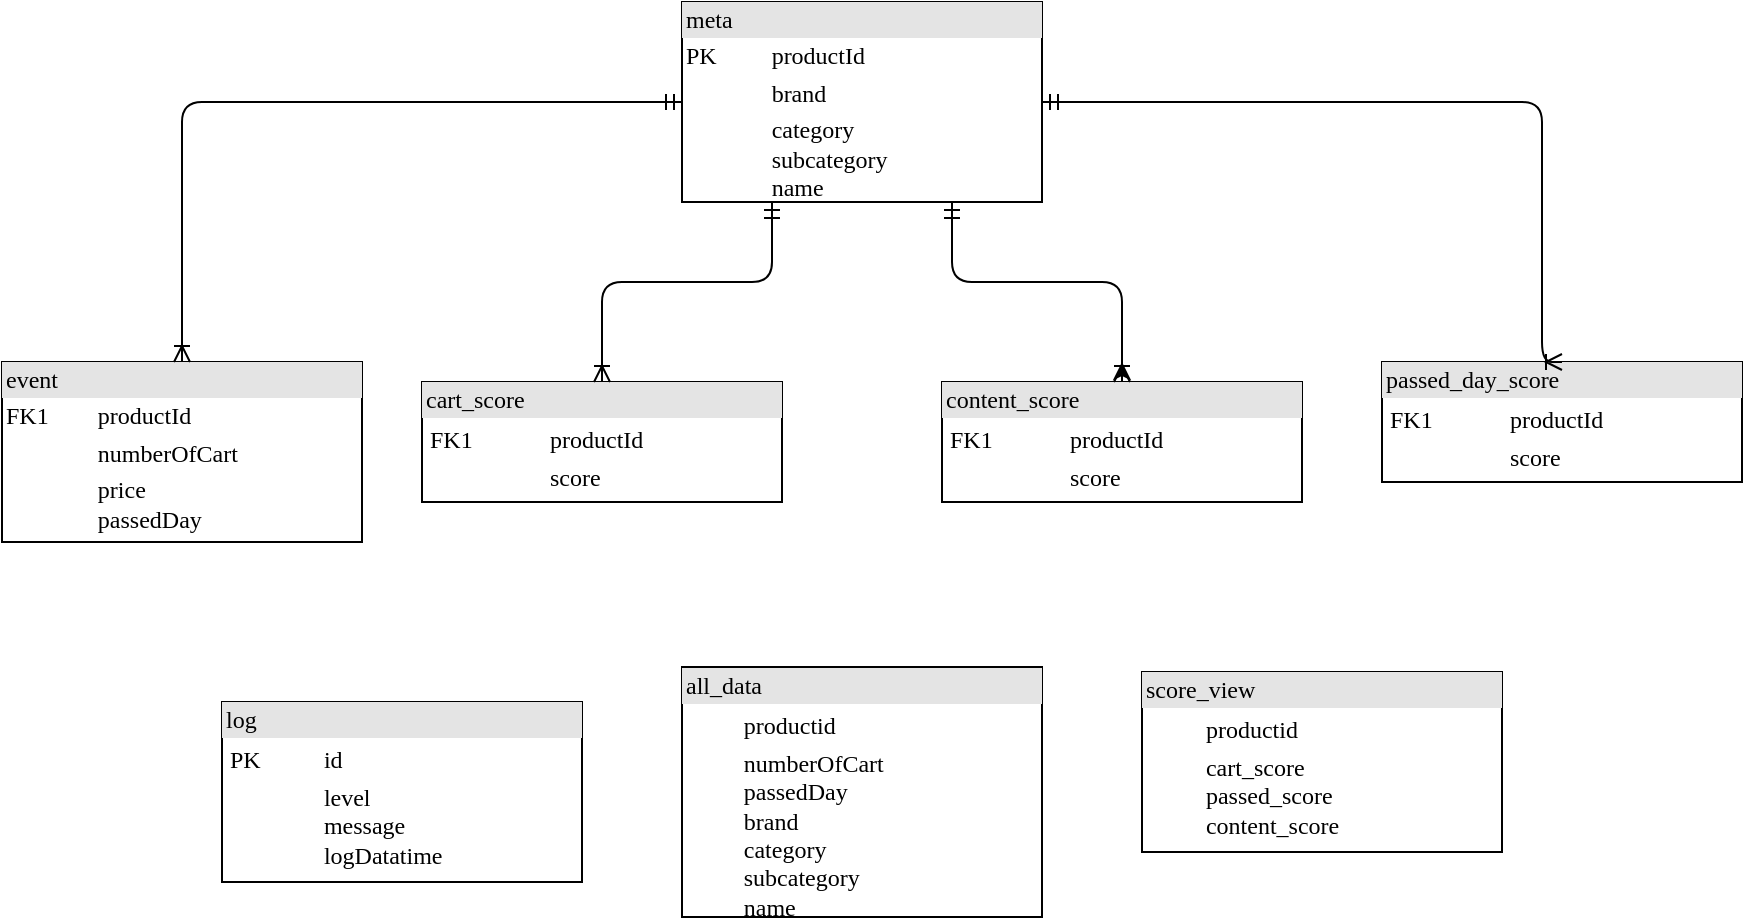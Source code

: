<mxfile version="14.9.3" type="github">
  <diagram id="77gyOKVWp3KnQuv_IxV8" name="Page-1">
    <mxGraphModel dx="1395" dy="926" grid="1" gridSize="10" guides="1" tooltips="1" connect="1" arrows="1" fold="1" page="1" pageScale="1" pageWidth="827" pageHeight="1169" math="0" shadow="0">
      <root>
        <mxCell id="0" />
        <mxCell id="1" parent="0" />
        <mxCell id="qmXfm-g6M-YSuPODl6ln-1" value="&lt;div style=&quot;box-sizing: border-box ; width: 100% ; background: #e4e4e4 ; padding: 2px&quot;&gt;meta&lt;/div&gt;&lt;table style=&quot;width: 100% ; font-size: 1em&quot; cellpadding=&quot;2&quot; cellspacing=&quot;0&quot;&gt;&lt;tbody&gt;&lt;tr&gt;&lt;td&gt;PK&lt;/td&gt;&lt;td&gt;productId&lt;/td&gt;&lt;/tr&gt;&lt;tr&gt;&lt;td&gt;&lt;br&gt;&lt;/td&gt;&lt;td&gt;brand&lt;/td&gt;&lt;/tr&gt;&lt;tr&gt;&lt;td&gt;&lt;/td&gt;&lt;td&gt;category&lt;br&gt;subcategory&lt;br&gt;name&lt;/td&gt;&lt;/tr&gt;&lt;/tbody&gt;&lt;/table&gt;" style="verticalAlign=top;align=left;overflow=fill;html=1;rounded=0;shadow=0;comic=0;labelBackgroundColor=none;strokeWidth=1;fontFamily=Verdana;fontSize=12" vertex="1" parent="1">
          <mxGeometry x="350" y="30" width="180" height="100" as="geometry" />
        </mxCell>
        <mxCell id="qmXfm-g6M-YSuPODl6ln-2" value="&lt;div style=&quot;box-sizing: border-box ; width: 100% ; background: #e4e4e4 ; padding: 2px&quot;&gt;cart_score&lt;/div&gt;&lt;table style=&quot;width: 100% ; font-size: 1em&quot; cellpadding=&quot;2&quot; cellspacing=&quot;0&quot;&gt;&lt;tbody&gt;&lt;tr&gt;&lt;td&gt;&lt;table cellpadding=&quot;2&quot; cellspacing=&quot;0&quot; style=&quot;font-size: 1em ; width: 180px&quot;&gt;&lt;tbody&gt;&lt;tr&gt;&lt;td&gt;FK1&lt;/td&gt;&lt;td&gt;productId&lt;/td&gt;&lt;/tr&gt;&lt;tr&gt;&lt;td&gt;&lt;/td&gt;&lt;td&gt;score&lt;/td&gt;&lt;/tr&gt;&lt;tr&gt;&lt;td&gt;&lt;br&gt;&lt;/td&gt;&lt;td&gt;&lt;br&gt;&lt;/td&gt;&lt;/tr&gt;&lt;/tbody&gt;&lt;/table&gt;&lt;/td&gt;&lt;td&gt;&lt;br&gt;&lt;/td&gt;&lt;/tr&gt;&lt;tr&gt;&lt;td&gt;&lt;/td&gt;&lt;td&gt;&lt;/td&gt;&lt;/tr&gt;&lt;/tbody&gt;&lt;/table&gt;" style="verticalAlign=top;align=left;overflow=fill;html=1;rounded=0;shadow=0;comic=0;labelBackgroundColor=none;strokeWidth=1;fontFamily=Verdana;fontSize=12" vertex="1" parent="1">
          <mxGeometry x="220" y="220" width="180" height="60" as="geometry" />
        </mxCell>
        <mxCell id="qmXfm-g6M-YSuPODl6ln-3" value="&lt;div style=&quot;box-sizing: border-box ; width: 100% ; background: #e4e4e4 ; padding: 2px&quot;&gt;event&lt;/div&gt;&lt;table style=&quot;width: 100% ; font-size: 1em&quot; cellpadding=&quot;2&quot; cellspacing=&quot;0&quot;&gt;&lt;tbody&gt;&lt;tr&gt;&lt;td&gt;FK1&lt;/td&gt;&lt;td&gt;productId&lt;/td&gt;&lt;/tr&gt;&lt;tr&gt;&lt;td&gt;&lt;br&gt;&lt;/td&gt;&lt;td&gt;numberOfCart&lt;/td&gt;&lt;/tr&gt;&lt;tr&gt;&lt;td&gt;&lt;/td&gt;&lt;td&gt;price&lt;br&gt;passedDay&lt;br&gt;&lt;/td&gt;&lt;/tr&gt;&lt;/tbody&gt;&lt;/table&gt;" style="verticalAlign=top;align=left;overflow=fill;html=1;rounded=0;shadow=0;comic=0;labelBackgroundColor=none;strokeWidth=1;fontFamily=Verdana;fontSize=12" vertex="1" parent="1">
          <mxGeometry x="10" y="210" width="180" height="90" as="geometry" />
        </mxCell>
        <mxCell id="qmXfm-g6M-YSuPODl6ln-5" style="edgeStyle=orthogonalEdgeStyle;rounded=0;orthogonalLoop=1;jettySize=auto;html=1;exitX=0.5;exitY=0;exitDx=0;exitDy=0;" edge="1" parent="1" source="qmXfm-g6M-YSuPODl6ln-6">
          <mxGeometry relative="1" as="geometry">
            <mxPoint x="570" y="210" as="targetPoint" />
          </mxGeometry>
        </mxCell>
        <mxCell id="qmXfm-g6M-YSuPODl6ln-6" value="&lt;div style=&quot;box-sizing: border-box ; width: 100% ; background: #e4e4e4 ; padding: 2px&quot;&gt;content_score&lt;/div&gt;&lt;table style=&quot;width: 100% ; font-size: 1em&quot; cellpadding=&quot;2&quot; cellspacing=&quot;0&quot;&gt;&lt;tbody&gt;&lt;tr&gt;&lt;td&gt;&lt;table cellpadding=&quot;2&quot; cellspacing=&quot;0&quot; style=&quot;font-size: 1em ; width: 180px&quot;&gt;&lt;tbody&gt;&lt;tr&gt;&lt;td&gt;FK1&lt;/td&gt;&lt;td&gt;productId&lt;/td&gt;&lt;/tr&gt;&lt;tr&gt;&lt;td&gt;&lt;/td&gt;&lt;td&gt;score&lt;/td&gt;&lt;/tr&gt;&lt;tr&gt;&lt;td&gt;&lt;br&gt;&lt;/td&gt;&lt;td&gt;&lt;br&gt;&lt;/td&gt;&lt;/tr&gt;&lt;/tbody&gt;&lt;/table&gt;&lt;/td&gt;&lt;td&gt;&lt;br&gt;&lt;/td&gt;&lt;/tr&gt;&lt;tr&gt;&lt;td&gt;&lt;/td&gt;&lt;td&gt;&lt;/td&gt;&lt;/tr&gt;&lt;/tbody&gt;&lt;/table&gt;" style="verticalAlign=top;align=left;overflow=fill;html=1;rounded=0;shadow=0;comic=0;labelBackgroundColor=none;strokeWidth=1;fontFamily=Verdana;fontSize=12" vertex="1" parent="1">
          <mxGeometry x="480" y="220" width="180" height="60" as="geometry" />
        </mxCell>
        <mxCell id="qmXfm-g6M-YSuPODl6ln-7" value="&lt;div style=&quot;box-sizing: border-box ; width: 100% ; background: #e4e4e4 ; padding: 2px&quot;&gt;passed_day_score&lt;/div&gt;&lt;table style=&quot;width: 100% ; font-size: 1em&quot; cellpadding=&quot;2&quot; cellspacing=&quot;0&quot;&gt;&lt;tbody&gt;&lt;tr&gt;&lt;td&gt;&lt;table cellpadding=&quot;2&quot; cellspacing=&quot;0&quot; style=&quot;font-size: 1em ; width: 180px&quot;&gt;&lt;tbody&gt;&lt;tr&gt;&lt;td&gt;FK1&lt;/td&gt;&lt;td&gt;productId&lt;/td&gt;&lt;/tr&gt;&lt;tr&gt;&lt;td&gt;&lt;/td&gt;&lt;td&gt;score&lt;/td&gt;&lt;/tr&gt;&lt;tr&gt;&lt;td&gt;&lt;br&gt;&lt;/td&gt;&lt;td&gt;&lt;br&gt;&lt;/td&gt;&lt;/tr&gt;&lt;/tbody&gt;&lt;/table&gt;&lt;/td&gt;&lt;td&gt;&lt;br&gt;&lt;/td&gt;&lt;/tr&gt;&lt;tr&gt;&lt;td&gt;&lt;/td&gt;&lt;td&gt;&lt;/td&gt;&lt;/tr&gt;&lt;/tbody&gt;&lt;/table&gt;" style="verticalAlign=top;align=left;overflow=fill;html=1;rounded=0;shadow=0;comic=0;labelBackgroundColor=none;strokeWidth=1;fontFamily=Verdana;fontSize=12" vertex="1" parent="1">
          <mxGeometry x="700" y="210" width="180" height="60" as="geometry" />
        </mxCell>
        <mxCell id="qmXfm-g6M-YSuPODl6ln-8" value="" style="edgeStyle=orthogonalEdgeStyle;html=1;endArrow=ERoneToMany;startArrow=ERmandOne;labelBackgroundColor=none;fontFamily=Verdana;fontSize=12;align=left;exitX=0.25;exitY=1;entryX=0.5;entryY=0;exitDx=0;exitDy=0;entryDx=0;entryDy=0;" edge="1" parent="1" source="qmXfm-g6M-YSuPODl6ln-1" target="qmXfm-g6M-YSuPODl6ln-2">
          <mxGeometry width="100" height="100" relative="1" as="geometry">
            <mxPoint x="710" y="240" as="sourcePoint" />
            <mxPoint x="290" y="510" as="targetPoint" />
            <Array as="points">
              <mxPoint x="395" y="170" />
              <mxPoint x="310" y="170" />
            </Array>
          </mxGeometry>
        </mxCell>
        <mxCell id="qmXfm-g6M-YSuPODl6ln-9" value="" style="edgeStyle=orthogonalEdgeStyle;html=1;endArrow=ERoneToMany;startArrow=ERmandOne;labelBackgroundColor=none;fontFamily=Verdana;fontSize=12;align=left;exitX=0;exitY=0.5;entryX=0.5;entryY=0;exitDx=0;exitDy=0;entryDx=0;entryDy=0;" edge="1" parent="1" source="qmXfm-g6M-YSuPODl6ln-1" target="qmXfm-g6M-YSuPODl6ln-3">
          <mxGeometry width="100" height="100" relative="1" as="geometry">
            <mxPoint x="450" y="140" as="sourcePoint" />
            <mxPoint x="290" y="430" as="targetPoint" />
            <Array as="points">
              <mxPoint x="100" y="80" />
            </Array>
          </mxGeometry>
        </mxCell>
        <mxCell id="qmXfm-g6M-YSuPODl6ln-10" value="" style="edgeStyle=orthogonalEdgeStyle;html=1;endArrow=ERoneToMany;startArrow=ERmandOne;labelBackgroundColor=none;fontFamily=Verdana;fontSize=12;align=left;exitX=1;exitY=0.5;entryX=0.5;entryY=0;exitDx=0;exitDy=0;entryDx=0;entryDy=0;" edge="1" parent="1" source="qmXfm-g6M-YSuPODl6ln-1" target="qmXfm-g6M-YSuPODl6ln-7">
          <mxGeometry width="100" height="100" relative="1" as="geometry">
            <mxPoint x="450" y="140" as="sourcePoint" />
            <mxPoint x="450" y="280" as="targetPoint" />
            <Array as="points">
              <mxPoint x="780" y="80" />
            </Array>
          </mxGeometry>
        </mxCell>
        <mxCell id="qmXfm-g6M-YSuPODl6ln-11" value="" style="edgeStyle=orthogonalEdgeStyle;html=1;endArrow=ERoneToMany;startArrow=ERmandOne;labelBackgroundColor=none;fontFamily=Verdana;fontSize=12;align=left;exitX=0.75;exitY=1;entryX=0.5;entryY=0;exitDx=0;exitDy=0;entryDx=0;entryDy=0;" edge="1" parent="1" source="qmXfm-g6M-YSuPODl6ln-1" target="qmXfm-g6M-YSuPODl6ln-6">
          <mxGeometry width="100" height="100" relative="1" as="geometry">
            <mxPoint x="405" y="140" as="sourcePoint" />
            <mxPoint x="320" y="260" as="targetPoint" />
            <Array as="points">
              <mxPoint x="485" y="170" />
              <mxPoint x="570" y="170" />
            </Array>
          </mxGeometry>
        </mxCell>
        <mxCell id="qmXfm-g6M-YSuPODl6ln-12" value="&lt;div style=&quot;box-sizing: border-box ; width: 100% ; background: #e4e4e4 ; padding: 2px&quot;&gt;log&lt;/div&gt;&lt;table style=&quot;width: 100% ; font-size: 1em&quot; cellpadding=&quot;2&quot; cellspacing=&quot;0&quot;&gt;&lt;tbody&gt;&lt;tr&gt;&lt;td&gt;&lt;table cellpadding=&quot;2&quot; cellspacing=&quot;0&quot; style=&quot;font-size: 1em ; width: 180px&quot;&gt;&lt;tbody&gt;&lt;tr&gt;&lt;td&gt;&lt;span style=&quot;white-space: pre&quot;&gt;PK &lt;/span&gt;&lt;br&gt;&lt;/td&gt;&lt;td&gt;id&lt;/td&gt;&lt;/tr&gt;&lt;tr&gt;&lt;td&gt;&lt;/td&gt;&lt;td&gt;level&lt;br&gt;message&lt;br&gt;logDatatime&lt;/td&gt;&lt;/tr&gt;&lt;tr&gt;&lt;td&gt;&lt;br&gt;&lt;/td&gt;&lt;td&gt;&lt;br&gt;&lt;/td&gt;&lt;/tr&gt;&lt;/tbody&gt;&lt;/table&gt;&lt;/td&gt;&lt;td&gt;&lt;br&gt;&lt;/td&gt;&lt;/tr&gt;&lt;tr&gt;&lt;td&gt;&lt;/td&gt;&lt;td&gt;&lt;/td&gt;&lt;/tr&gt;&lt;/tbody&gt;&lt;/table&gt;" style="verticalAlign=top;align=left;overflow=fill;html=1;rounded=0;shadow=0;comic=0;labelBackgroundColor=none;strokeWidth=1;fontFamily=Verdana;fontSize=12" vertex="1" parent="1">
          <mxGeometry x="120" y="380" width="180" height="90" as="geometry" />
        </mxCell>
        <mxCell id="qmXfm-g6M-YSuPODl6ln-13" value="&lt;div style=&quot;box-sizing: border-box ; width: 100% ; background: #e4e4e4 ; padding: 2px&quot;&gt;score_view&lt;/div&gt;&lt;table style=&quot;width: 100% ; font-size: 1em&quot; cellpadding=&quot;2&quot; cellspacing=&quot;0&quot;&gt;&lt;tbody&gt;&lt;tr&gt;&lt;td&gt;&lt;table cellpadding=&quot;2&quot; cellspacing=&quot;0&quot; style=&quot;font-size: 1em ; width: 180px&quot;&gt;&lt;tbody&gt;&lt;tr&gt;&lt;td&gt;&lt;span style=&quot;white-space: pre&quot;&gt;   &lt;/span&gt;&lt;br&gt;&lt;/td&gt;&lt;td&gt;productid&lt;/td&gt;&lt;/tr&gt;&lt;tr&gt;&lt;td&gt;&lt;/td&gt;&lt;td&gt;cart_score&lt;br&gt;passed_score&lt;br&gt;content_score&lt;/td&gt;&lt;/tr&gt;&lt;tr&gt;&lt;td&gt;&lt;br&gt;&lt;/td&gt;&lt;td&gt;&lt;br&gt;&lt;/td&gt;&lt;/tr&gt;&lt;/tbody&gt;&lt;/table&gt;&lt;/td&gt;&lt;td&gt;&lt;br&gt;&lt;/td&gt;&lt;/tr&gt;&lt;tr&gt;&lt;td&gt;&lt;/td&gt;&lt;td&gt;&lt;/td&gt;&lt;/tr&gt;&lt;/tbody&gt;&lt;/table&gt;" style="verticalAlign=top;align=left;overflow=fill;html=1;rounded=0;shadow=0;comic=0;labelBackgroundColor=none;strokeWidth=1;fontFamily=Verdana;fontSize=12" vertex="1" parent="1">
          <mxGeometry x="580" y="365" width="180" height="90" as="geometry" />
        </mxCell>
        <mxCell id="qmXfm-g6M-YSuPODl6ln-14" value="&lt;div style=&quot;box-sizing: border-box ; width: 100% ; background: #e4e4e4 ; padding: 2px&quot;&gt;all_data&lt;/div&gt;&lt;table style=&quot;width: 100% ; font-size: 1em&quot; cellpadding=&quot;2&quot; cellspacing=&quot;0&quot;&gt;&lt;tbody&gt;&lt;tr&gt;&lt;td&gt;&lt;table cellpadding=&quot;2&quot; cellspacing=&quot;0&quot; style=&quot;font-size: 1em ; width: 180px&quot;&gt;&lt;tbody&gt;&lt;tr&gt;&lt;td&gt;&lt;span style=&quot;white-space: pre&quot;&gt;   &lt;/span&gt;&lt;br&gt;&lt;/td&gt;&lt;td&gt;productid&lt;/td&gt;&lt;/tr&gt;&lt;tr&gt;&lt;td&gt;&lt;/td&gt;&lt;td&gt;numberOfCart&lt;br&gt;passedDay&lt;br&gt;brand&lt;br&gt;category&lt;br&gt;subcategory&lt;br&gt;name&lt;/td&gt;&lt;/tr&gt;&lt;tr&gt;&lt;td&gt;&lt;br&gt;&lt;/td&gt;&lt;td&gt;&lt;br&gt;&lt;/td&gt;&lt;/tr&gt;&lt;/tbody&gt;&lt;/table&gt;&lt;/td&gt;&lt;td&gt;&lt;br&gt;&lt;/td&gt;&lt;/tr&gt;&lt;tr&gt;&lt;td&gt;&lt;/td&gt;&lt;td&gt;&lt;/td&gt;&lt;/tr&gt;&lt;/tbody&gt;&lt;/table&gt;" style="verticalAlign=top;align=left;overflow=fill;html=1;rounded=0;shadow=0;comic=0;labelBackgroundColor=none;strokeWidth=1;fontFamily=Verdana;fontSize=12" vertex="1" parent="1">
          <mxGeometry x="350" y="362.5" width="180" height="125" as="geometry" />
        </mxCell>
        <mxCell id="qmXfm-g6M-YSuPODl6ln-15" value="" style="shape=image;html=1;verticalAlign=top;verticalLabelPosition=bottom;labelBackgroundColor=#ffffff;imageAspect=0;aspect=fixed;image=https://cdn0.iconfinder.com/data/icons/zondicons/20/view-show-128.png" vertex="1" parent="1">
          <mxGeometry x="500" y="362" width="20" height="20" as="geometry" />
        </mxCell>
        <mxCell id="qmXfm-g6M-YSuPODl6ln-16" value="" style="shape=image;html=1;verticalAlign=top;verticalLabelPosition=bottom;labelBackgroundColor=#ffffff;imageAspect=0;aspect=fixed;image=https://cdn0.iconfinder.com/data/icons/zondicons/20/view-show-128.png" vertex="1" parent="1">
          <mxGeometry x="730" y="362.5" width="20" height="20" as="geometry" />
        </mxCell>
      </root>
    </mxGraphModel>
  </diagram>
</mxfile>
